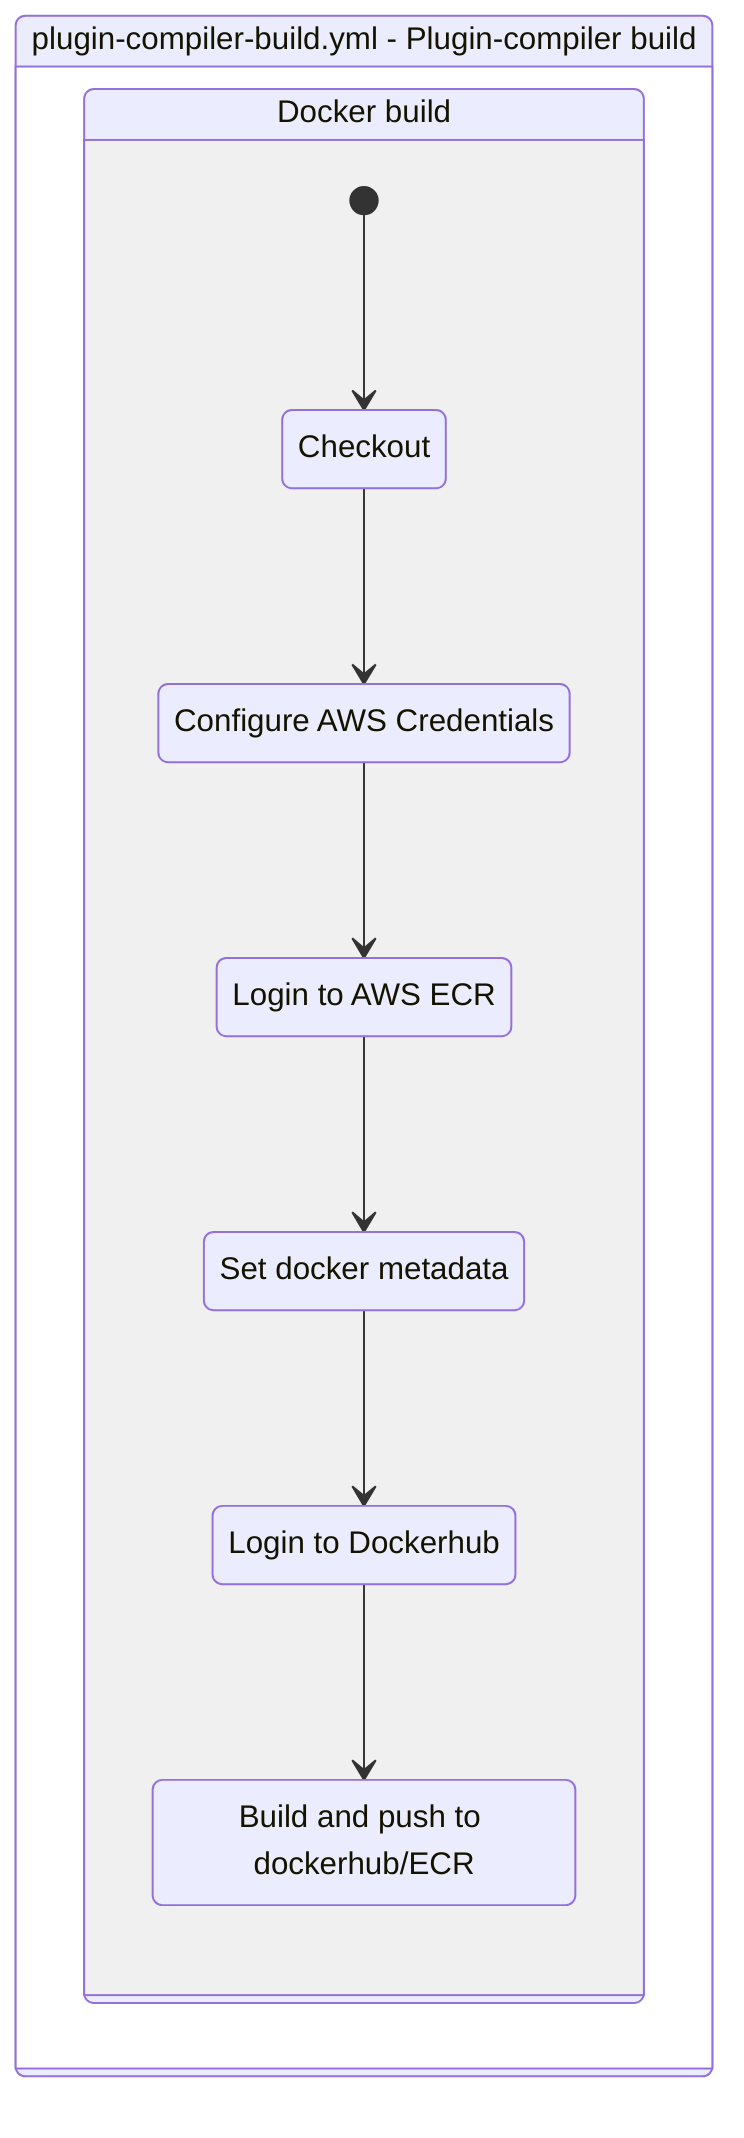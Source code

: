 stateDiagram-v2
    workflow : plugin-compiler-build.yml - Plugin-compiler build
    state workflow {
        docker_build: Docker build
        state docker_build {
            [*] --> step0docker_build
            step0docker_build : Checkout
            step0docker_build --> step1docker_build
            step1docker_build : Configure AWS Credentials
            step1docker_build --> step2docker_build
            step2docker_build : Login to AWS ECR
            step2docker_build --> step3docker_build
            step3docker_build : Set docker metadata
            step3docker_build --> step4docker_build
            step4docker_build : Login to Dockerhub
            step4docker_build --> step5docker_build
            step5docker_build : Build and push to dockerhub/ECR
        }
    }